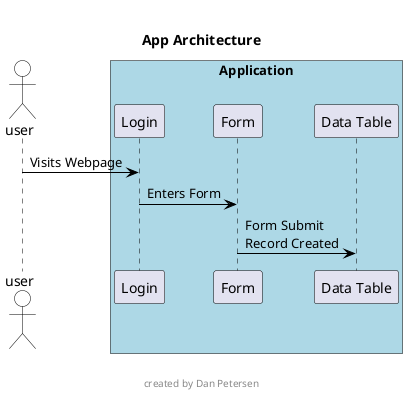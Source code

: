 @startuml 

/' 
More information here:
https://plantuml.com/sequence-diagram
made with:
https://plantuml-editor.kkeisuke.com/
'/

title 
App Architecture
end title
header  ""
caption ""
footer 
created by Dan Petersen
end footer


/'STYLE'/
'do not use UML style
skinparam componentStyle rectangle

'make appearance more neutral 
skinparam Shadowing false
skinparam ArrowColor #black
skinparam InterfaceBorderColor #black

skinparam RectangleBackgroundColor #lightgrey
skinparam InterfaceBackgroundColor #white

skinparam SequenceBoxBorderColor #black
skinparam SequenceLifeLineBorderColor #black
skinparam SequenceLifeLineBorderColor #black
skinparam SequenceActorBorderColor #black
skinparam SequenceBorderColor #black
skinparam SequenceParticipantBorderColor #black
skinparam NoteBorderColor #black

skinparam QueueBackgroundColor #white
skinparam QueueBorderColor #black

skinparam ActorBackgroundColor #white

'use standard font
skinparam DefaultFontName "Segoe UI"



/' Declarations '/
actor "user"

box "Application" #lightblue
participant "Login"
participant "Form"
participant "Data Table"
end box

/'Flow '/
/'Step: User Logs in '/
"user" -> "Login": Visits Webpage
"Login" -> "Form": Enters Form
"Form" -> "Data Table": Form Submit \nRecord Created

/'END Flow '/
@enduml
